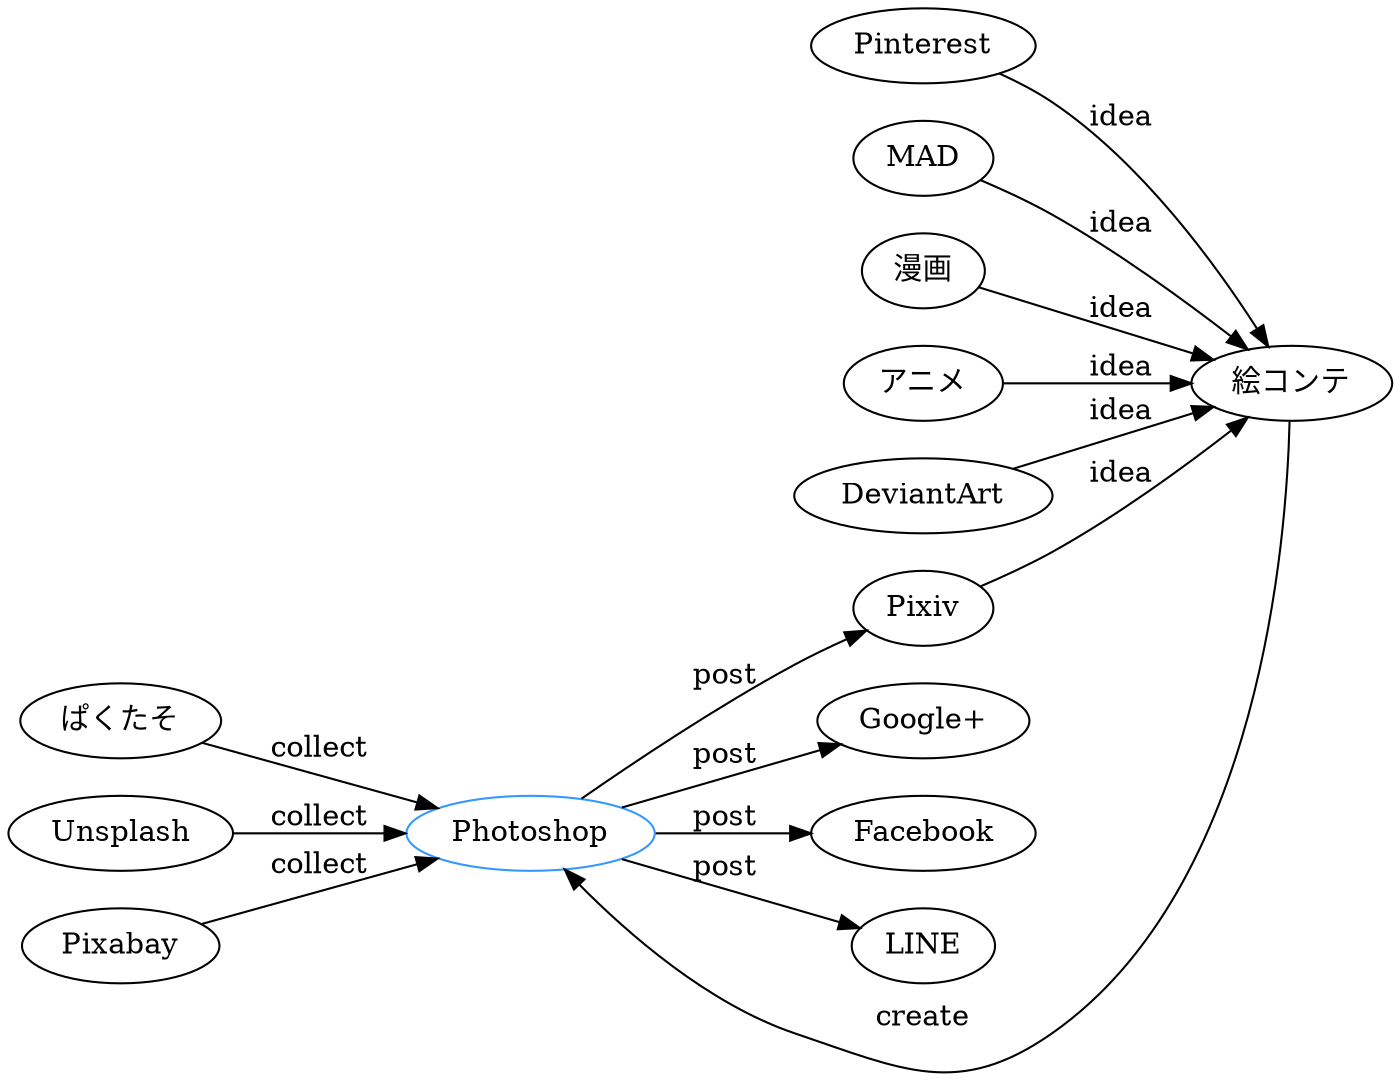 digraph sample {

graph [fontname = "NfMotoyaCedar", rankdir = LR];

// 青
"Photoshop" [color = "#3399ff"];

"Pinterest", "MAD", "漫画", "アニメ", "Pixiv", "DeviantArt" -> "絵コンテ" [label = "idea"];
"ぱくたそ", "Unsplash", "Pixabay" -> "Photoshop" [label = "collect"];
"絵コンテ" -> "Photoshop" [label = "create"];
"Photoshop" -> "Google+", "Pixiv", "Facebook", "LINE" [label = "post"];
}
